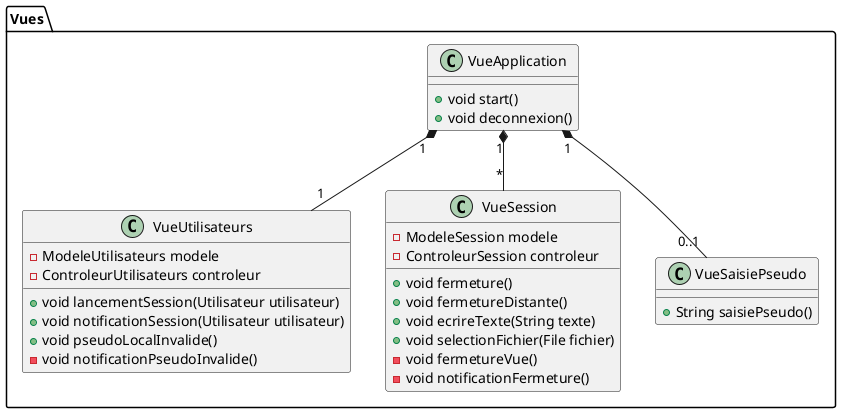 @startuml vues
package "Vues" {   
    class VueUtilisateurs { 
        - ModeleUtilisateurs modele        
        - ControleurUtilisateurs controleur
        + void lancementSession(Utilisateur utilisateur)
        + void notificationSession(Utilisateur utilisateur)
        + void pseudoLocalInvalide()
        - void notificationPseudoInvalide()
     }    
     class VueSession {      
        - ModeleSession modele        
        - ControleurSession controleur
        + void fermeture()        
        + void fermetureDistante()
        + void ecrireTexte(String texte)        
        + void selectionFichier(File fichier)   
        - void fermetureVue()
        - void notificationFermeture()
    }    
    class VueSaisiePseudo {
        + String saisiePseudo()
    } 
    class VueApplication {     
        + void start()
        + void deconnexion()
    }    
    
    VueApplication "1" *-- "1"  VueUtilisateurs
    VueApplication "1" *-- "*"  VueSession   
     VueApplication "1" *-- "0..1" VueSaisiePseudo 
}
@enduml